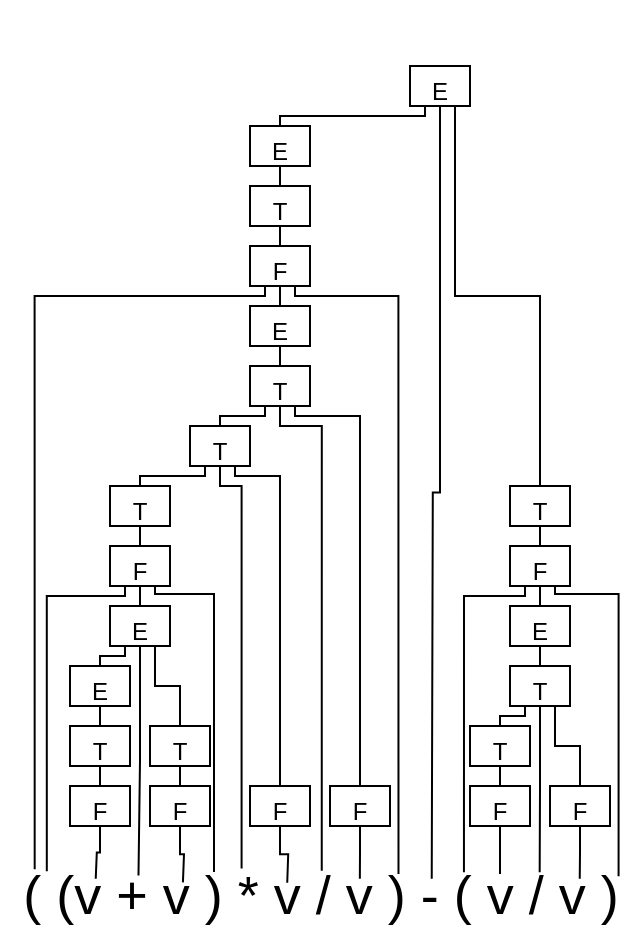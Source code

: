 <mxfile>
    <diagram id="3ok1bJAo3nS6XEV0mYMr" name="Page-1">
        <mxGraphModel dx="1114" dy="607" grid="1" gridSize="10" guides="1" tooltips="1" connect="1" arrows="1" fold="1" page="1" pageScale="1" pageWidth="850" pageHeight="1100" math="0" shadow="0">
            <root>
                <mxCell id="0"/>
                <mxCell id="1" parent="0"/>
                <mxCell id="15" value="( (v + v ) * v / v ) - ( v / v )" style="text;html=1;align=center;verticalAlign=middle;resizable=0;points=[];autosize=1;strokeColor=none;fillColor=none;fontSize=27;" vertex="1" parent="1">
                    <mxGeometry x="205" y="480" width="320" height="50" as="geometry"/>
                </mxCell>
                <mxCell id="17" style="edgeStyle=orthogonalEdgeStyle;rounded=0;html=1;fontSize=12;endArrow=none;endFill=0;" edge="1" parent="1" source="16">
                    <mxGeometry relative="1" as="geometry">
                        <mxPoint x="252.87" y="496.401" as="targetPoint"/>
                    </mxGeometry>
                </mxCell>
                <mxCell id="16" value="&lt;p style=&quot;line-height: 100%;&quot;&gt;&lt;font style=&quot;font-size: 12px;&quot;&gt;F&lt;/font&gt;&lt;/p&gt;" style="rounded=0;whiteSpace=wrap;html=1;fontSize=27;align=center;spacing=0;" vertex="1" parent="1">
                    <mxGeometry x="240" y="450" width="30" height="20" as="geometry"/>
                </mxCell>
                <mxCell id="19" style="edgeStyle=orthogonalEdgeStyle;rounded=0;html=1;entryX=0.5;entryY=0;entryDx=0;entryDy=0;fontSize=12;endArrow=none;endFill=0;" edge="1" parent="1" source="18" target="16">
                    <mxGeometry relative="1" as="geometry"/>
                </mxCell>
                <mxCell id="21" style="edgeStyle=orthogonalEdgeStyle;rounded=0;html=1;entryX=0.5;entryY=1;entryDx=0;entryDy=0;fontSize=12;endArrow=none;endFill=0;" edge="1" parent="1" source="18" target="20">
                    <mxGeometry relative="1" as="geometry"/>
                </mxCell>
                <mxCell id="18" value="&lt;p style=&quot;line-height: 100%;&quot;&gt;&lt;font style=&quot;font-size: 12px;&quot;&gt;T&lt;/font&gt;&lt;/p&gt;" style="rounded=0;whiteSpace=wrap;html=1;fontSize=27;align=center;spacing=0;" vertex="1" parent="1">
                    <mxGeometry x="240" y="420" width="30" height="20" as="geometry"/>
                </mxCell>
                <mxCell id="20" value="&lt;p style=&quot;line-height: 100%;&quot;&gt;&lt;font style=&quot;font-size: 12px;&quot;&gt;E&lt;/font&gt;&lt;/p&gt;" style="rounded=0;whiteSpace=wrap;html=1;fontSize=27;align=center;spacing=0;" vertex="1" parent="1">
                    <mxGeometry x="240" y="390" width="30" height="20" as="geometry"/>
                </mxCell>
                <mxCell id="24" style="edgeStyle=orthogonalEdgeStyle;rounded=0;html=1;fontSize=12;endArrow=none;endFill=0;" edge="1" parent="1" source="23">
                    <mxGeometry relative="1" as="geometry">
                        <mxPoint x="296.465" y="498.177" as="targetPoint"/>
                    </mxGeometry>
                </mxCell>
                <mxCell id="23" value="&lt;p style=&quot;line-height: 100%;&quot;&gt;&lt;font style=&quot;font-size: 12px;&quot;&gt;F&lt;/font&gt;&lt;/p&gt;" style="rounded=0;whiteSpace=wrap;html=1;fontSize=27;align=center;spacing=0;" vertex="1" parent="1">
                    <mxGeometry x="280" y="450" width="30" height="20" as="geometry"/>
                </mxCell>
                <mxCell id="26" style="edgeStyle=orthogonalEdgeStyle;rounded=0;html=1;entryX=0.5;entryY=0;entryDx=0;entryDy=0;fontSize=12;endArrow=none;endFill=0;" edge="1" parent="1" source="25" target="23">
                    <mxGeometry relative="1" as="geometry"/>
                </mxCell>
                <mxCell id="25" value="&lt;p style=&quot;line-height: 100%;&quot;&gt;&lt;font style=&quot;font-size: 12px;&quot;&gt;T&lt;/font&gt;&lt;/p&gt;" style="rounded=0;whiteSpace=wrap;html=1;fontSize=27;align=center;spacing=0;" vertex="1" parent="1">
                    <mxGeometry x="280" y="420" width="30" height="20" as="geometry"/>
                </mxCell>
                <mxCell id="28" style="edgeStyle=orthogonalEdgeStyle;rounded=0;html=1;fontSize=12;endArrow=none;endFill=0;" edge="1" parent="1" source="27">
                    <mxGeometry relative="1" as="geometry">
                        <mxPoint x="274.243" y="494.704" as="targetPoint"/>
                    </mxGeometry>
                </mxCell>
                <mxCell id="29" style="edgeStyle=orthogonalEdgeStyle;rounded=0;html=1;exitX=0.75;exitY=1;exitDx=0;exitDy=0;entryX=0.5;entryY=0;entryDx=0;entryDy=0;fontSize=12;endArrow=none;endFill=0;" edge="1" parent="1" source="27" target="25">
                    <mxGeometry relative="1" as="geometry"/>
                </mxCell>
                <mxCell id="30" style="edgeStyle=orthogonalEdgeStyle;rounded=0;html=1;exitX=0.25;exitY=1;exitDx=0;exitDy=0;entryX=0.5;entryY=0;entryDx=0;entryDy=0;fontSize=12;endArrow=none;endFill=0;" edge="1" parent="1" source="27" target="20">
                    <mxGeometry relative="1" as="geometry">
                        <Array as="points">
                            <mxPoint x="268" y="385"/>
                            <mxPoint x="255" y="385"/>
                        </Array>
                    </mxGeometry>
                </mxCell>
                <mxCell id="27" value="&lt;p style=&quot;line-height: 100%;&quot;&gt;&lt;font style=&quot;font-size: 12px;&quot;&gt;E&lt;/font&gt;&lt;/p&gt;" style="rounded=0;whiteSpace=wrap;html=1;fontSize=27;align=center;spacing=0;" vertex="1" parent="1">
                    <mxGeometry x="260" y="360" width="30" height="20" as="geometry"/>
                </mxCell>
                <mxCell id="32" style="edgeStyle=orthogonalEdgeStyle;rounded=0;html=1;exitX=0.25;exitY=1;exitDx=0;exitDy=0;fontSize=12;endArrow=none;endFill=0;" edge="1" parent="1" source="31">
                    <mxGeometry relative="1" as="geometry">
                        <mxPoint x="228.41" y="492.621" as="targetPoint"/>
                        <Array as="points">
                            <mxPoint x="268" y="355"/>
                            <mxPoint x="228" y="355"/>
                        </Array>
                    </mxGeometry>
                </mxCell>
                <mxCell id="33" style="edgeStyle=orthogonalEdgeStyle;rounded=0;html=1;exitX=0.75;exitY=1;exitDx=0;exitDy=0;fontSize=12;endArrow=none;endFill=0;" edge="1" parent="1" source="31">
                    <mxGeometry relative="1" as="geometry">
                        <mxPoint x="312" y="493" as="targetPoint"/>
                        <Array as="points">
                            <mxPoint x="283" y="354"/>
                            <mxPoint x="312" y="354"/>
                        </Array>
                    </mxGeometry>
                </mxCell>
                <mxCell id="35" style="edgeStyle=orthogonalEdgeStyle;rounded=0;html=1;fontSize=12;endArrow=none;endFill=0;" edge="1" parent="1" source="31">
                    <mxGeometry relative="1" as="geometry">
                        <mxPoint x="274.9" y="359.962" as="targetPoint"/>
                    </mxGeometry>
                </mxCell>
                <mxCell id="31" value="&lt;p style=&quot;line-height: 100%;&quot;&gt;&lt;font style=&quot;font-size: 12px;&quot;&gt;F&lt;/font&gt;&lt;/p&gt;" style="rounded=0;whiteSpace=wrap;html=1;fontSize=27;align=center;spacing=0;" vertex="1" parent="1">
                    <mxGeometry x="260" y="330" width="30" height="20" as="geometry"/>
                </mxCell>
                <mxCell id="37" style="edgeStyle=orthogonalEdgeStyle;rounded=0;html=1;entryX=0.5;entryY=0;entryDx=0;entryDy=0;fontSize=12;endArrow=none;endFill=0;" edge="1" parent="1" source="36" target="31">
                    <mxGeometry relative="1" as="geometry"/>
                </mxCell>
                <mxCell id="41" style="edgeStyle=orthogonalEdgeStyle;rounded=0;html=1;exitX=0.5;exitY=0;exitDx=0;exitDy=0;entryX=0.25;entryY=1;entryDx=0;entryDy=0;fontSize=12;endArrow=none;endFill=0;" edge="1" parent="1" source="36" target="40">
                    <mxGeometry relative="1" as="geometry">
                        <Array as="points">
                            <mxPoint x="275" y="295"/>
                            <mxPoint x="308" y="295"/>
                        </Array>
                    </mxGeometry>
                </mxCell>
                <mxCell id="36" value="&lt;p style=&quot;line-height: 100%;&quot;&gt;&lt;font style=&quot;font-size: 12px;&quot;&gt;T&lt;/font&gt;&lt;/p&gt;" style="rounded=0;whiteSpace=wrap;html=1;fontSize=27;align=center;spacing=0;" vertex="1" parent="1">
                    <mxGeometry x="260" y="300" width="30" height="20" as="geometry"/>
                </mxCell>
                <mxCell id="39" style="edgeStyle=orthogonalEdgeStyle;rounded=0;html=1;fontSize=12;endArrow=none;endFill=0;" edge="1" parent="1" source="38">
                    <mxGeometry relative="1" as="geometry">
                        <mxPoint x="348.614" y="498.334" as="targetPoint"/>
                    </mxGeometry>
                </mxCell>
                <mxCell id="43" style="edgeStyle=orthogonalEdgeStyle;rounded=0;html=1;entryX=0.75;entryY=1;entryDx=0;entryDy=0;fontSize=12;endArrow=none;endFill=0;" edge="1" parent="1" source="38" target="40">
                    <mxGeometry relative="1" as="geometry">
                        <Array as="points">
                            <mxPoint x="345" y="295"/>
                            <mxPoint x="323" y="295"/>
                        </Array>
                    </mxGeometry>
                </mxCell>
                <mxCell id="38" value="&lt;p style=&quot;line-height: 100%;&quot;&gt;&lt;font style=&quot;font-size: 12px;&quot;&gt;F&lt;/font&gt;&lt;/p&gt;" style="rounded=0;whiteSpace=wrap;html=1;fontSize=27;align=center;spacing=0;" vertex="1" parent="1">
                    <mxGeometry x="330" y="450" width="30" height="20" as="geometry"/>
                </mxCell>
                <mxCell id="42" style="edgeStyle=orthogonalEdgeStyle;rounded=0;html=1;fontSize=12;endArrow=none;endFill=0;" edge="1" parent="1" source="40">
                    <mxGeometry relative="1" as="geometry">
                        <mxPoint x="325.797" y="491.239" as="targetPoint"/>
                        <Array as="points">
                            <mxPoint x="315" y="300"/>
                            <mxPoint x="326" y="300"/>
                        </Array>
                    </mxGeometry>
                </mxCell>
                <mxCell id="48" style="edgeStyle=orthogonalEdgeStyle;rounded=0;html=1;entryX=0.25;entryY=1;entryDx=0;entryDy=0;fontSize=12;endArrow=none;endFill=0;" edge="1" parent="1" source="40" target="47">
                    <mxGeometry relative="1" as="geometry">
                        <Array as="points">
                            <mxPoint x="315" y="265"/>
                            <mxPoint x="338" y="265"/>
                        </Array>
                    </mxGeometry>
                </mxCell>
                <mxCell id="40" value="&lt;p style=&quot;line-height: 100%;&quot;&gt;&lt;font style=&quot;font-size: 12px;&quot;&gt;T&lt;/font&gt;&lt;/p&gt;" style="rounded=0;whiteSpace=wrap;html=1;fontSize=27;align=center;spacing=0;" vertex="1" parent="1">
                    <mxGeometry x="300" y="270" width="30" height="20" as="geometry"/>
                </mxCell>
                <mxCell id="46" style="edgeStyle=orthogonalEdgeStyle;rounded=0;html=1;fontSize=12;endArrow=none;endFill=0;" edge="1" parent="1" source="44">
                    <mxGeometry relative="1" as="geometry">
                        <mxPoint x="384.924" y="496.398" as="targetPoint"/>
                    </mxGeometry>
                </mxCell>
                <mxCell id="50" style="edgeStyle=orthogonalEdgeStyle;rounded=0;html=1;entryX=0.75;entryY=1;entryDx=0;entryDy=0;fontSize=12;endArrow=none;endFill=0;" edge="1" parent="1" source="44" target="47">
                    <mxGeometry relative="1" as="geometry">
                        <Array as="points">
                            <mxPoint x="385" y="265"/>
                            <mxPoint x="353" y="265"/>
                        </Array>
                    </mxGeometry>
                </mxCell>
                <mxCell id="44" value="&lt;p style=&quot;line-height: 100%;&quot;&gt;&lt;font style=&quot;font-size: 12px;&quot;&gt;F&lt;/font&gt;&lt;/p&gt;" style="rounded=0;whiteSpace=wrap;html=1;fontSize=27;align=center;spacing=0;" vertex="1" parent="1">
                    <mxGeometry x="370" y="450" width="30" height="20" as="geometry"/>
                </mxCell>
                <mxCell id="49" style="edgeStyle=orthogonalEdgeStyle;rounded=0;html=1;fontSize=12;endArrow=none;endFill=0;" edge="1" parent="1" source="47">
                    <mxGeometry relative="1" as="geometry">
                        <mxPoint x="365.877" y="492.43" as="targetPoint"/>
                        <Array as="points">
                            <mxPoint x="345" y="270"/>
                            <mxPoint x="366" y="270"/>
                        </Array>
                    </mxGeometry>
                </mxCell>
                <mxCell id="47" value="&lt;p style=&quot;line-height: 100%;&quot;&gt;&lt;font style=&quot;font-size: 12px;&quot;&gt;T&lt;/font&gt;&lt;/p&gt;" style="rounded=0;whiteSpace=wrap;html=1;fontSize=27;align=center;spacing=0;" vertex="1" parent="1">
                    <mxGeometry x="330" y="240" width="30" height="20" as="geometry"/>
                </mxCell>
                <mxCell id="52" style="edgeStyle=orthogonalEdgeStyle;rounded=0;html=1;fontSize=12;endArrow=none;endFill=0;" edge="1" parent="1" source="51">
                    <mxGeometry relative="1" as="geometry">
                        <mxPoint x="346.114" y="240.001" as="targetPoint"/>
                    </mxGeometry>
                </mxCell>
                <mxCell id="51" value="&lt;p style=&quot;line-height: 100%;&quot;&gt;&lt;font style=&quot;font-size: 12px;&quot;&gt;E&lt;/font&gt;&lt;/p&gt;" style="rounded=0;whiteSpace=wrap;html=1;fontSize=27;align=center;spacing=0;" vertex="1" parent="1">
                    <mxGeometry x="330" y="210" width="30" height="20" as="geometry"/>
                </mxCell>
                <mxCell id="54" style="edgeStyle=orthogonalEdgeStyle;rounded=0;html=1;exitX=0.25;exitY=1;exitDx=0;exitDy=0;fontSize=12;endArrow=none;endFill=0;" edge="1" parent="1" source="53">
                    <mxGeometry relative="1" as="geometry">
                        <mxPoint x="222.338" y="491.668" as="targetPoint"/>
                        <Array as="points">
                            <mxPoint x="338" y="205"/>
                            <mxPoint x="222" y="205"/>
                        </Array>
                    </mxGeometry>
                </mxCell>
                <mxCell id="55" style="edgeStyle=orthogonalEdgeStyle;rounded=0;html=1;fontSize=12;endArrow=none;endFill=0;" edge="1" parent="1" source="53">
                    <mxGeometry relative="1" as="geometry">
                        <mxPoint x="344.752" y="210.917" as="targetPoint"/>
                    </mxGeometry>
                </mxCell>
                <mxCell id="56" style="edgeStyle=orthogonalEdgeStyle;rounded=0;html=1;exitX=0.75;exitY=1;exitDx=0;exitDy=0;fontSize=12;endArrow=none;endFill=0;" edge="1" parent="1" source="53">
                    <mxGeometry relative="1" as="geometry">
                        <mxPoint x="404.243" y="494.049" as="targetPoint"/>
                        <Array as="points">
                            <mxPoint x="352" y="205"/>
                            <mxPoint x="404" y="205"/>
                        </Array>
                    </mxGeometry>
                </mxCell>
                <mxCell id="53" value="&lt;p style=&quot;line-height: 100%;&quot;&gt;&lt;font style=&quot;font-size: 12px;&quot;&gt;F&lt;/font&gt;&lt;/p&gt;" style="rounded=0;whiteSpace=wrap;html=1;fontSize=27;align=center;spacing=0;" vertex="1" parent="1">
                    <mxGeometry x="330" y="180" width="30" height="20" as="geometry"/>
                </mxCell>
                <mxCell id="58" style="edgeStyle=orthogonalEdgeStyle;rounded=0;html=1;fontSize=12;endArrow=none;endFill=0;" edge="1" parent="1" source="57">
                    <mxGeometry relative="1" as="geometry">
                        <mxPoint x="344.117" y="179.579" as="targetPoint"/>
                    </mxGeometry>
                </mxCell>
                <mxCell id="57" value="&lt;p style=&quot;line-height: 100%;&quot;&gt;&lt;font style=&quot;font-size: 12px;&quot;&gt;T&lt;/font&gt;&lt;/p&gt;" style="rounded=0;whiteSpace=wrap;html=1;fontSize=27;align=center;spacing=0;" vertex="1" parent="1">
                    <mxGeometry x="330" y="150" width="30" height="20" as="geometry"/>
                </mxCell>
                <mxCell id="60" style="edgeStyle=orthogonalEdgeStyle;rounded=0;html=1;fontSize=12;endArrow=none;endFill=0;" edge="1" parent="1" source="59">
                    <mxGeometry relative="1" as="geometry">
                        <mxPoint x="344.679" y="149.742" as="targetPoint"/>
                    </mxGeometry>
                </mxCell>
                <mxCell id="81" style="edgeStyle=orthogonalEdgeStyle;rounded=0;html=1;entryX=0.25;entryY=1;entryDx=0;entryDy=0;fontSize=12;endArrow=none;endFill=0;" edge="1" parent="1" source="59" target="79">
                    <mxGeometry relative="1" as="geometry">
                        <Array as="points">
                            <mxPoint x="345" y="115"/>
                            <mxPoint x="418" y="115"/>
                        </Array>
                    </mxGeometry>
                </mxCell>
                <mxCell id="59" value="&lt;p style=&quot;line-height: 100%;&quot;&gt;&lt;font style=&quot;font-size: 12px;&quot;&gt;E&lt;/font&gt;&lt;/p&gt;" style="rounded=0;whiteSpace=wrap;html=1;fontSize=27;align=center;spacing=0;" vertex="1" parent="1">
                    <mxGeometry x="330" y="120" width="30" height="20" as="geometry"/>
                </mxCell>
                <mxCell id="62" style="edgeStyle=orthogonalEdgeStyle;rounded=0;html=1;fontSize=12;endArrow=none;endFill=0;" edge="1" parent="1" source="61">
                    <mxGeometry relative="1" as="geometry">
                        <mxPoint x="455" y="494" as="targetPoint"/>
                    </mxGeometry>
                </mxCell>
                <mxCell id="61" value="&lt;p style=&quot;line-height: 100%;&quot;&gt;&lt;font style=&quot;font-size: 12px;&quot;&gt;F&lt;/font&gt;&lt;/p&gt;" style="rounded=0;whiteSpace=wrap;html=1;fontSize=27;align=center;spacing=0;" vertex="1" parent="1">
                    <mxGeometry x="440" y="450" width="30" height="20" as="geometry"/>
                </mxCell>
                <mxCell id="64" style="edgeStyle=orthogonalEdgeStyle;rounded=0;html=1;fontSize=12;endArrow=none;endFill=0;" edge="1" parent="1" source="63">
                    <mxGeometry relative="1" as="geometry">
                        <mxPoint x="455.261" y="450.491" as="targetPoint"/>
                    </mxGeometry>
                </mxCell>
                <mxCell id="63" value="&lt;p style=&quot;line-height: 100%;&quot;&gt;&lt;font style=&quot;font-size: 12px;&quot;&gt;T&lt;/font&gt;&lt;/p&gt;" style="rounded=0;whiteSpace=wrap;html=1;fontSize=27;align=center;spacing=0;" vertex="1" parent="1">
                    <mxGeometry x="440" y="420" width="30" height="20" as="geometry"/>
                </mxCell>
                <mxCell id="66" style="edgeStyle=orthogonalEdgeStyle;rounded=0;html=1;exitX=0.5;exitY=1;exitDx=0;exitDy=0;fontSize=12;endArrow=none;endFill=0;" edge="1" parent="1" source="65">
                    <mxGeometry relative="1" as="geometry">
                        <mxPoint x="494.87" y="496.401" as="targetPoint"/>
                    </mxGeometry>
                </mxCell>
                <mxCell id="65" value="&lt;p style=&quot;line-height: 100%;&quot;&gt;&lt;font style=&quot;font-size: 12px;&quot;&gt;F&lt;/font&gt;&lt;/p&gt;" style="rounded=0;whiteSpace=wrap;html=1;fontSize=27;align=center;spacing=0;" vertex="1" parent="1">
                    <mxGeometry x="480" y="450" width="30" height="20" as="geometry"/>
                </mxCell>
                <mxCell id="68" style="edgeStyle=orthogonalEdgeStyle;rounded=0;html=1;exitX=0.25;exitY=1;exitDx=0;exitDy=0;entryX=0.5;entryY=0;entryDx=0;entryDy=0;fontSize=12;endArrow=none;endFill=0;" edge="1" parent="1" source="67" target="63">
                    <mxGeometry relative="1" as="geometry">
                        <Array as="points">
                            <mxPoint x="468" y="415"/>
                            <mxPoint x="455" y="415"/>
                        </Array>
                    </mxGeometry>
                </mxCell>
                <mxCell id="69" style="edgeStyle=orthogonalEdgeStyle;rounded=0;html=1;fontSize=12;endArrow=none;endFill=0;" edge="1" parent="1" source="67">
                    <mxGeometry relative="1" as="geometry">
                        <mxPoint x="474.839" y="493.148" as="targetPoint"/>
                    </mxGeometry>
                </mxCell>
                <mxCell id="70" style="edgeStyle=orthogonalEdgeStyle;rounded=0;html=1;exitX=0.75;exitY=1;exitDx=0;exitDy=0;entryX=0.5;entryY=0;entryDx=0;entryDy=0;fontSize=12;endArrow=none;endFill=0;" edge="1" parent="1" source="67" target="65">
                    <mxGeometry relative="1" as="geometry"/>
                </mxCell>
                <mxCell id="67" value="&lt;p style=&quot;line-height: 100%;&quot;&gt;&lt;font style=&quot;font-size: 12px;&quot;&gt;T&lt;/font&gt;&lt;/p&gt;" style="rounded=0;whiteSpace=wrap;html=1;fontSize=27;align=center;spacing=0;" vertex="1" parent="1">
                    <mxGeometry x="460" y="390" width="30" height="20" as="geometry"/>
                </mxCell>
                <mxCell id="72" style="edgeStyle=orthogonalEdgeStyle;rounded=0;html=1;entryX=0.75;entryY=0;entryDx=0;entryDy=0;fontSize=12;endArrow=none;endFill=0;" edge="1" parent="1" source="71" target="67">
                    <mxGeometry relative="1" as="geometry"/>
                </mxCell>
                <mxCell id="71" value="&lt;p style=&quot;line-height: 100%;&quot;&gt;&lt;font style=&quot;font-size: 12px;&quot;&gt;E&lt;/font&gt;&lt;/p&gt;" style="rounded=0;whiteSpace=wrap;html=1;fontSize=27;align=center;spacing=0;" vertex="1" parent="1">
                    <mxGeometry x="460" y="360" width="30" height="20" as="geometry"/>
                </mxCell>
                <mxCell id="74" style="edgeStyle=orthogonalEdgeStyle;rounded=0;html=1;exitX=0.25;exitY=1;exitDx=0;exitDy=0;fontSize=12;endArrow=none;endFill=0;" edge="1" parent="1" source="73">
                    <mxGeometry relative="1" as="geometry">
                        <mxPoint x="436.974" y="493.084" as="targetPoint"/>
                        <Array as="points">
                            <mxPoint x="468" y="355"/>
                            <mxPoint x="437" y="355"/>
                        </Array>
                    </mxGeometry>
                </mxCell>
                <mxCell id="75" style="edgeStyle=orthogonalEdgeStyle;rounded=0;html=1;entryX=0.5;entryY=0;entryDx=0;entryDy=0;fontSize=12;endArrow=none;endFill=0;" edge="1" parent="1" source="73" target="71">
                    <mxGeometry relative="1" as="geometry"/>
                </mxCell>
                <mxCell id="76" style="edgeStyle=orthogonalEdgeStyle;rounded=0;html=1;exitX=0.75;exitY=1;exitDx=0;exitDy=0;fontSize=12;endArrow=none;endFill=0;" edge="1" parent="1" source="73">
                    <mxGeometry relative="1" as="geometry">
                        <mxPoint x="514.289" y="495.167" as="targetPoint"/>
                        <Array as="points">
                            <mxPoint x="483" y="354"/>
                            <mxPoint x="514" y="354"/>
                        </Array>
                    </mxGeometry>
                </mxCell>
                <mxCell id="73" value="&lt;p style=&quot;line-height: 100%;&quot;&gt;&lt;font style=&quot;font-size: 12px;&quot;&gt;F&lt;/font&gt;&lt;/p&gt;" style="rounded=0;whiteSpace=wrap;html=1;fontSize=27;align=center;spacing=0;" vertex="1" parent="1">
                    <mxGeometry x="460" y="330" width="30" height="20" as="geometry"/>
                </mxCell>
                <mxCell id="78" style="edgeStyle=orthogonalEdgeStyle;rounded=0;html=1;entryX=0.5;entryY=0;entryDx=0;entryDy=0;fontSize=12;endArrow=none;endFill=0;" edge="1" parent="1" source="77" target="73">
                    <mxGeometry relative="1" as="geometry"/>
                </mxCell>
                <mxCell id="77" value="&lt;p style=&quot;line-height: 100%;&quot;&gt;&lt;font style=&quot;font-size: 12px;&quot;&gt;T&lt;/font&gt;&lt;/p&gt;" style="rounded=0;whiteSpace=wrap;html=1;fontSize=27;align=center;spacing=0;" vertex="1" parent="1">
                    <mxGeometry x="460" y="300" width="30" height="20" as="geometry"/>
                </mxCell>
                <mxCell id="82" style="edgeStyle=orthogonalEdgeStyle;rounded=0;html=1;exitX=0.75;exitY=1;exitDx=0;exitDy=0;entryX=0.5;entryY=0;entryDx=0;entryDy=0;fontSize=12;endArrow=none;endFill=0;" edge="1" parent="1" source="79" target="77">
                    <mxGeometry relative="1" as="geometry"/>
                </mxCell>
                <mxCell id="83" style="edgeStyle=orthogonalEdgeStyle;rounded=0;html=1;fontSize=12;endArrow=none;endFill=0;" edge="1" parent="1" source="79">
                    <mxGeometry relative="1" as="geometry">
                        <mxPoint x="420.87" y="496.401" as="targetPoint"/>
                    </mxGeometry>
                </mxCell>
                <mxCell id="79" value="&lt;p style=&quot;line-height: 100%;&quot;&gt;&lt;font style=&quot;font-size: 12px;&quot;&gt;E&lt;/font&gt;&lt;/p&gt;" style="rounded=0;whiteSpace=wrap;html=1;fontSize=27;align=center;spacing=0;" vertex="1" parent="1">
                    <mxGeometry x="410" y="90" width="30" height="20" as="geometry"/>
                </mxCell>
            </root>
        </mxGraphModel>
    </diagram>
</mxfile>